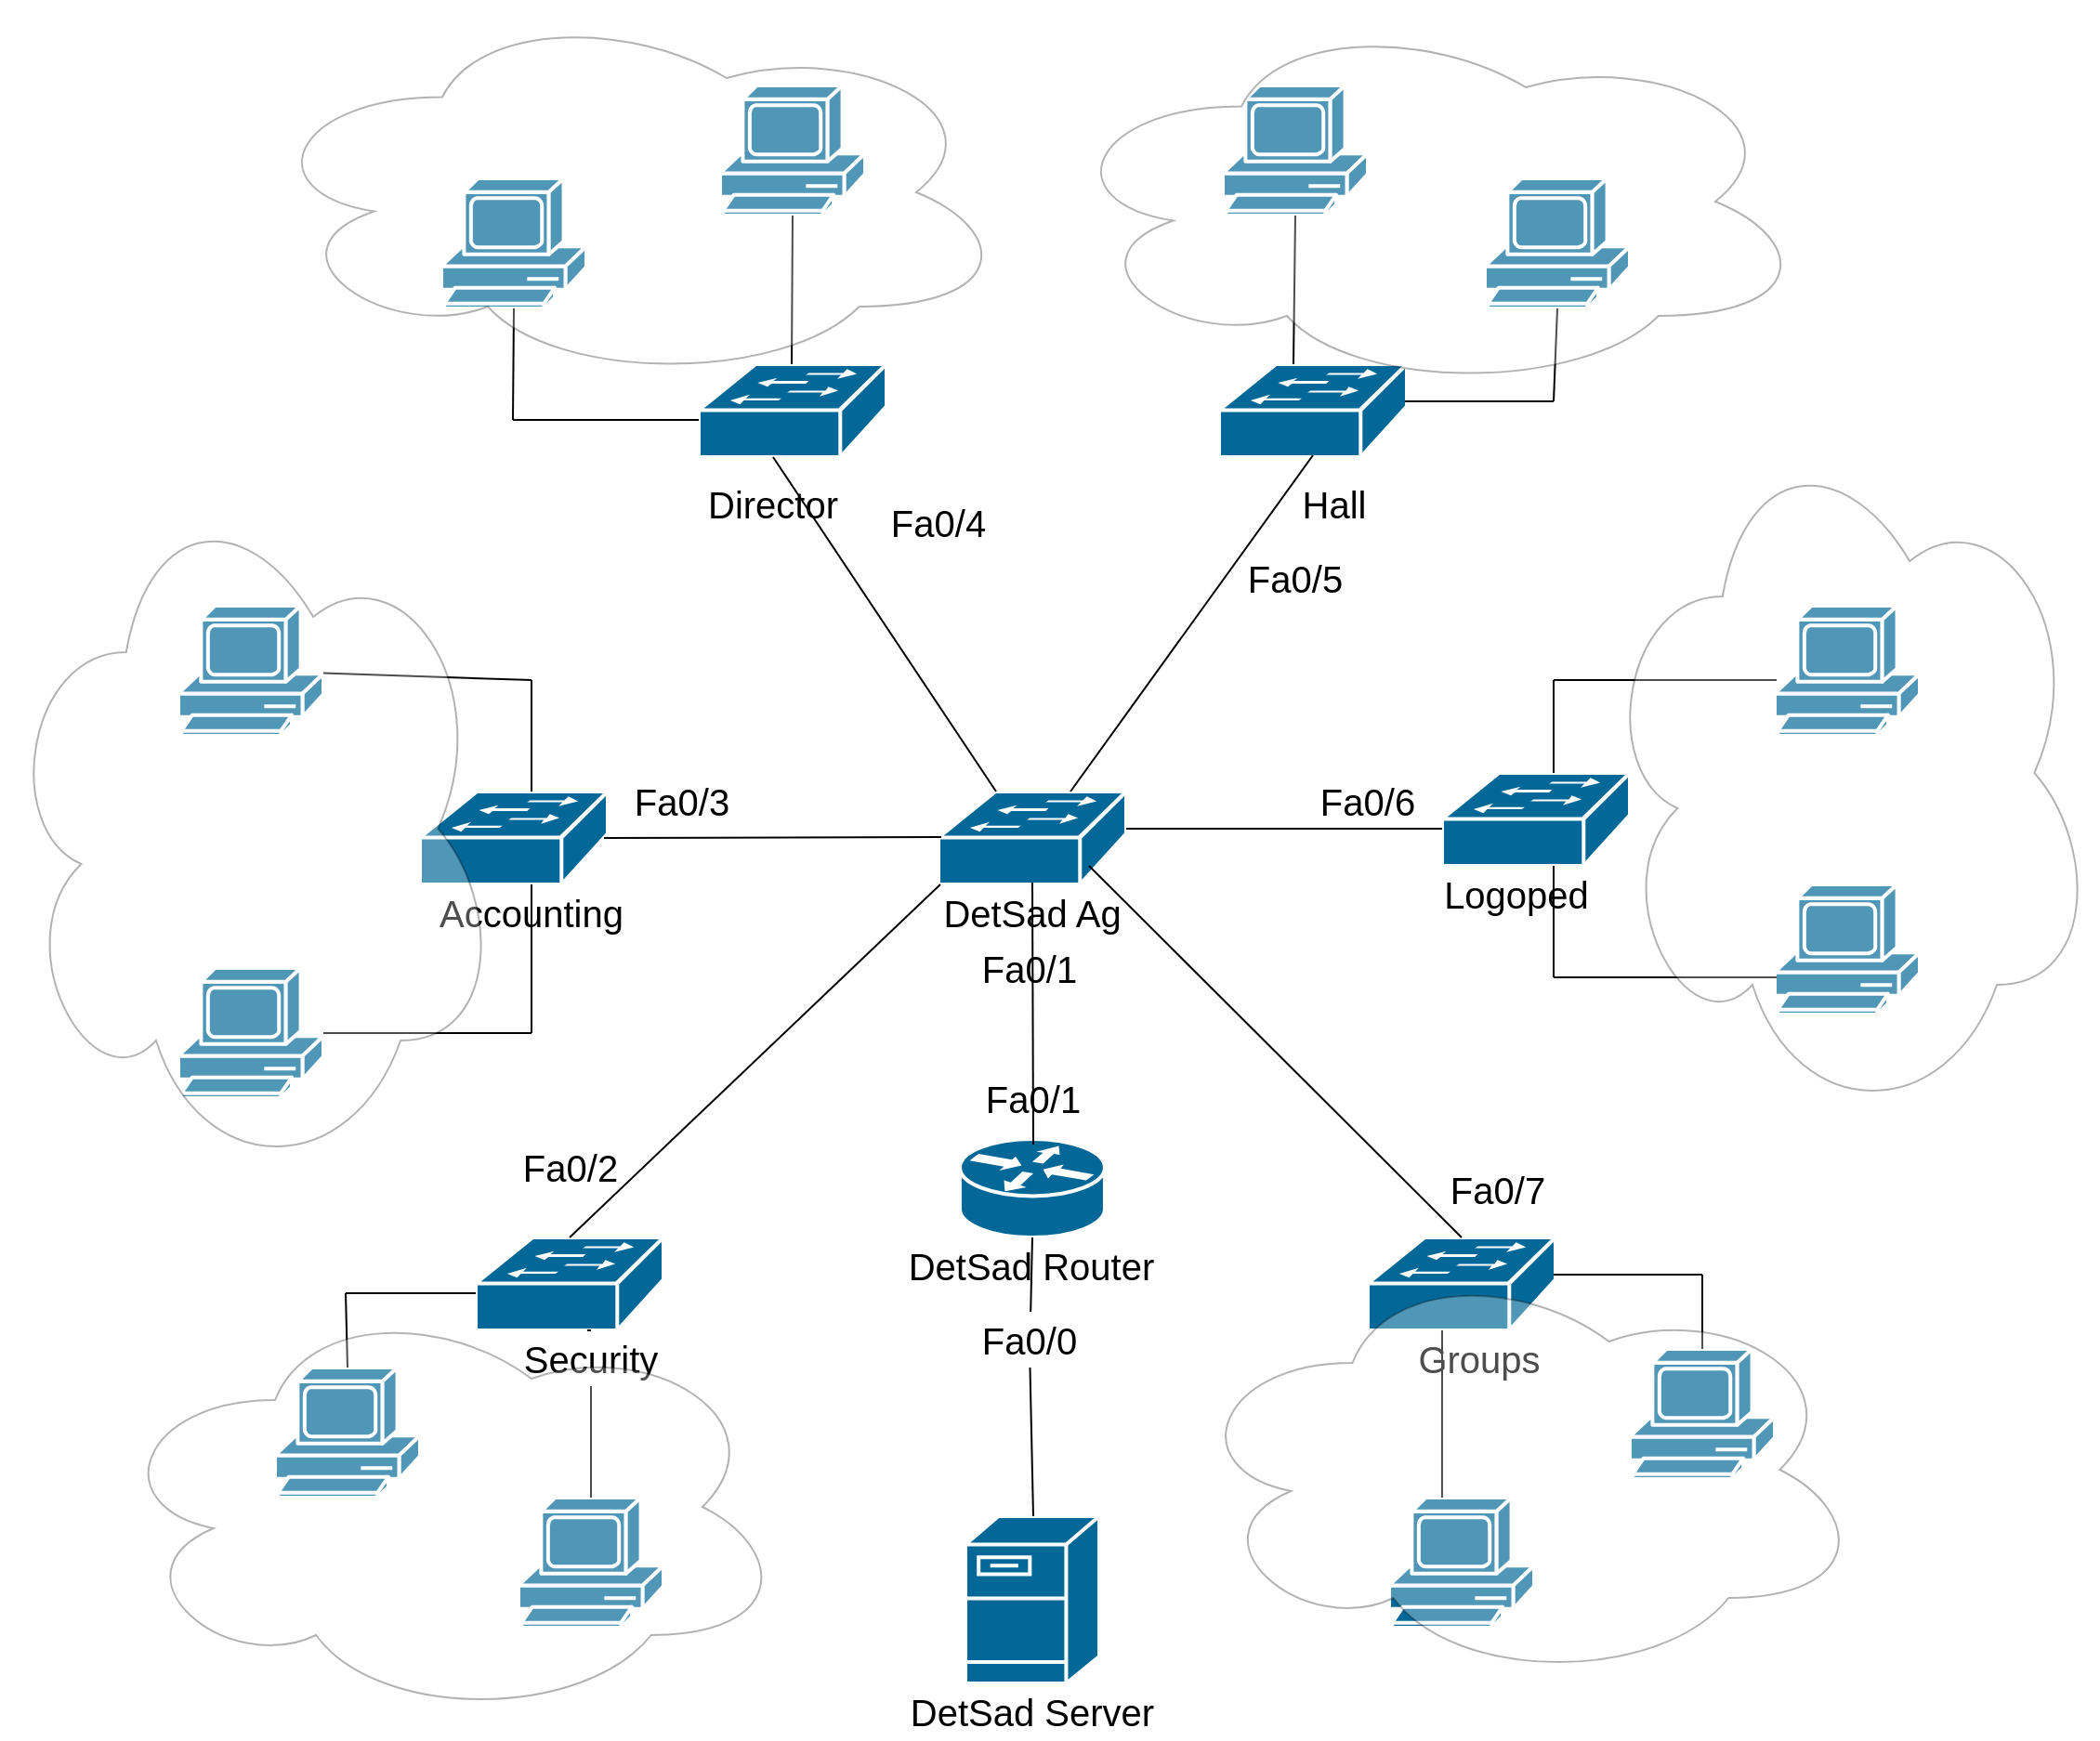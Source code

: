 <mxfile version="21.2.3" type="github">
  <diagram name="Страница 1" id="Q4vZ7_BcNyHFtSA7ve6T">
    <mxGraphModel dx="1794" dy="2741" grid="1" gridSize="10" guides="1" tooltips="1" connect="1" arrows="1" fold="1" page="1" pageScale="1" pageWidth="827" pageHeight="1169" math="0" shadow="0">
      <root>
        <mxCell id="0" />
        <mxCell id="1" parent="0" />
        <mxCell id="KTTXfjCneA62R9L2T980-1" value="" style="shape=mxgraph.cisco.routers.router;sketch=0;html=1;pointerEvents=1;dashed=0;fillColor=#036897;strokeColor=#ffffff;strokeWidth=2;verticalLabelPosition=bottom;verticalAlign=top;align=center;outlineConnect=0;" parent="1" vertex="1">
          <mxGeometry x="350.5" y="607" width="78" height="53" as="geometry" />
        </mxCell>
        <mxCell id="KTTXfjCneA62R9L2T980-3" value="" style="shape=mxgraph.cisco.servers.fileserver;sketch=0;html=1;pointerEvents=1;dashed=0;fillColor=#036897;strokeColor=#ffffff;strokeWidth=2;verticalLabelPosition=bottom;verticalAlign=top;align=center;outlineConnect=0;" parent="1" vertex="1">
          <mxGeometry x="353.5" y="810" width="72" height="90" as="geometry" />
        </mxCell>
        <mxCell id="KTTXfjCneA62R9L2T980-4" value="" style="shape=mxgraph.cisco.switches.workgroup_switch;sketch=0;html=1;pointerEvents=1;dashed=0;fillColor=#036897;strokeColor=#ffffff;strokeWidth=2;verticalLabelPosition=bottom;verticalAlign=top;align=center;outlineConnect=0;" parent="1" vertex="1">
          <mxGeometry x="339" y="420" width="101" height="50" as="geometry" />
        </mxCell>
        <mxCell id="KTTXfjCneA62R9L2T980-5" value="" style="shape=mxgraph.cisco.switches.workgroup_switch;sketch=0;html=1;pointerEvents=1;dashed=0;fillColor=#036897;strokeColor=#ffffff;strokeWidth=2;verticalLabelPosition=bottom;verticalAlign=top;align=center;outlineConnect=0;" parent="1" vertex="1">
          <mxGeometry x="210" y="190" width="101" height="50" as="geometry" />
        </mxCell>
        <mxCell id="KTTXfjCneA62R9L2T980-6" value="" style="shape=mxgraph.cisco.switches.workgroup_switch;sketch=0;html=1;pointerEvents=1;dashed=0;fillColor=#036897;strokeColor=#ffffff;strokeWidth=2;verticalLabelPosition=bottom;verticalAlign=top;align=center;outlineConnect=0;" parent="1" vertex="1">
          <mxGeometry x="490" y="190" width="101" height="50" as="geometry" />
        </mxCell>
        <mxCell id="KTTXfjCneA62R9L2T980-7" value="" style="shape=mxgraph.cisco.switches.workgroup_switch;sketch=0;html=1;pointerEvents=1;dashed=0;fillColor=#036897;strokeColor=#ffffff;strokeWidth=2;verticalLabelPosition=bottom;verticalAlign=top;align=center;outlineConnect=0;" parent="1" vertex="1">
          <mxGeometry x="60" y="420" width="101" height="50" as="geometry" />
        </mxCell>
        <mxCell id="KTTXfjCneA62R9L2T980-8" value="" style="shape=mxgraph.cisco.switches.workgroup_switch;sketch=0;html=1;pointerEvents=1;dashed=0;fillColor=#036897;strokeColor=#ffffff;strokeWidth=2;verticalLabelPosition=bottom;verticalAlign=top;align=center;outlineConnect=0;" parent="1" vertex="1">
          <mxGeometry x="610" y="410" width="101" height="50" as="geometry" />
        </mxCell>
        <mxCell id="KTTXfjCneA62R9L2T980-9" value="" style="shape=mxgraph.cisco.switches.workgroup_switch;sketch=0;html=1;pointerEvents=1;dashed=0;fillColor=#036897;strokeColor=#ffffff;strokeWidth=2;verticalLabelPosition=bottom;verticalAlign=top;align=center;outlineConnect=0;" parent="1" vertex="1">
          <mxGeometry x="90" y="660" width="101" height="50" as="geometry" />
        </mxCell>
        <mxCell id="KTTXfjCneA62R9L2T980-10" value="" style="shape=mxgraph.cisco.switches.workgroup_switch;sketch=0;html=1;pointerEvents=1;dashed=0;fillColor=#036897;strokeColor=#ffffff;strokeWidth=2;verticalLabelPosition=bottom;verticalAlign=top;align=center;outlineConnect=0;" parent="1" vertex="1">
          <mxGeometry x="570" y="660" width="101" height="50" as="geometry" />
        </mxCell>
        <mxCell id="KTTXfjCneA62R9L2T980-11" value="" style="endArrow=none;html=1;rounded=0;entryX=0.5;entryY=1;entryDx=0;entryDy=0;entryPerimeter=0;" parent="1" target="KTTXfjCneA62R9L2T980-1" edge="1" source="2mX1KwgKgMijoboRGVNq-32">
          <mxGeometry width="50" height="50" relative="1" as="geometry">
            <mxPoint x="390" y="810" as="sourcePoint" />
            <mxPoint x="440" y="760" as="targetPoint" />
          </mxGeometry>
        </mxCell>
        <mxCell id="KTTXfjCneA62R9L2T980-13" value="" style="endArrow=none;html=1;rounded=0;entryX=0.5;entryY=0.98;entryDx=0;entryDy=0;entryPerimeter=0;" parent="1" target="KTTXfjCneA62R9L2T980-4" edge="1">
          <mxGeometry width="50" height="50" relative="1" as="geometry">
            <mxPoint x="390" y="610" as="sourcePoint" />
            <mxPoint x="440" y="560" as="targetPoint" />
          </mxGeometry>
        </mxCell>
        <mxCell id="KTTXfjCneA62R9L2T980-14" value="" style="endArrow=none;html=1;rounded=0;exitX=0.5;exitY=0;exitDx=0;exitDy=0;exitPerimeter=0;" parent="1" source="KTTXfjCneA62R9L2T980-9" edge="1">
          <mxGeometry width="50" height="50" relative="1" as="geometry">
            <mxPoint x="290" y="520" as="sourcePoint" />
            <mxPoint x="340" y="470" as="targetPoint" />
          </mxGeometry>
        </mxCell>
        <mxCell id="KTTXfjCneA62R9L2T980-15" value="" style="endArrow=none;html=1;rounded=0;entryX=0.5;entryY=0;entryDx=0;entryDy=0;entryPerimeter=0;" parent="1" target="KTTXfjCneA62R9L2T980-10" edge="1">
          <mxGeometry width="50" height="50" relative="1" as="geometry">
            <mxPoint x="420" y="460" as="sourcePoint" />
            <mxPoint x="470" y="410" as="targetPoint" />
          </mxGeometry>
        </mxCell>
        <mxCell id="KTTXfjCneA62R9L2T980-16" value="" style="endArrow=none;html=1;rounded=0;exitX=0.98;exitY=0.5;exitDx=0;exitDy=0;exitPerimeter=0;" parent="1" source="KTTXfjCneA62R9L2T980-7" edge="1">
          <mxGeometry width="50" height="50" relative="1" as="geometry">
            <mxPoint x="180.5" y="444.5" as="sourcePoint" />
            <mxPoint x="340.5" y="444.5" as="targetPoint" />
          </mxGeometry>
        </mxCell>
        <mxCell id="KTTXfjCneA62R9L2T980-18" value="" style="endArrow=none;html=1;rounded=0;" parent="1" edge="1">
          <mxGeometry width="50" height="50" relative="1" as="geometry">
            <mxPoint x="440" y="440" as="sourcePoint" />
            <mxPoint x="610" y="440" as="targetPoint" />
          </mxGeometry>
        </mxCell>
        <mxCell id="KTTXfjCneA62R9L2T980-19" value="" style="endArrow=none;html=1;rounded=0;entryX=0.396;entryY=1;entryDx=0;entryDy=0;entryPerimeter=0;" parent="1" target="KTTXfjCneA62R9L2T980-5" edge="1">
          <mxGeometry width="50" height="50" relative="1" as="geometry">
            <mxPoint x="370" y="420" as="sourcePoint" />
            <mxPoint x="420" y="370" as="targetPoint" />
          </mxGeometry>
        </mxCell>
        <mxCell id="KTTXfjCneA62R9L2T980-20" value="" style="endArrow=none;html=1;rounded=0;entryX=0.5;entryY=0.98;entryDx=0;entryDy=0;entryPerimeter=0;" parent="1" target="KTTXfjCneA62R9L2T980-6" edge="1">
          <mxGeometry width="50" height="50" relative="1" as="geometry">
            <mxPoint x="410" y="420" as="sourcePoint" />
            <mxPoint x="460" y="370" as="targetPoint" />
          </mxGeometry>
        </mxCell>
        <mxCell id="KTTXfjCneA62R9L2T980-21" value="" style="shape=mxgraph.cisco.computers_and_peripherals.pc;sketch=0;html=1;pointerEvents=1;dashed=0;fillColor=#036897;strokeColor=#ffffff;strokeWidth=2;verticalLabelPosition=bottom;verticalAlign=top;align=center;outlineConnect=0;" parent="1" vertex="1">
          <mxGeometry x="71.5" y="90" width="78" height="70" as="geometry" />
        </mxCell>
        <mxCell id="KTTXfjCneA62R9L2T980-22" value="" style="shape=mxgraph.cisco.computers_and_peripherals.pc;sketch=0;html=1;pointerEvents=1;dashed=0;fillColor=#036897;strokeColor=#ffffff;strokeWidth=2;verticalLabelPosition=bottom;verticalAlign=top;align=center;outlineConnect=0;" parent="1" vertex="1">
          <mxGeometry x="221.5" y="40" width="78" height="70" as="geometry" />
        </mxCell>
        <mxCell id="KTTXfjCneA62R9L2T980-23" value="" style="shape=mxgraph.cisco.computers_and_peripherals.pc;sketch=0;html=1;pointerEvents=1;dashed=0;fillColor=#036897;strokeColor=#ffffff;strokeWidth=2;verticalLabelPosition=bottom;verticalAlign=top;align=center;outlineConnect=0;" parent="1" vertex="1">
          <mxGeometry x="492" y="40" width="78" height="70" as="geometry" />
        </mxCell>
        <mxCell id="KTTXfjCneA62R9L2T980-24" value="" style="shape=mxgraph.cisco.computers_and_peripherals.pc;sketch=0;html=1;pointerEvents=1;dashed=0;fillColor=#036897;strokeColor=#ffffff;strokeWidth=2;verticalLabelPosition=bottom;verticalAlign=top;align=center;outlineConnect=0;" parent="1" vertex="1">
          <mxGeometry x="633" y="90" width="78" height="70" as="geometry" />
        </mxCell>
        <mxCell id="KTTXfjCneA62R9L2T980-25" value="" style="shape=mxgraph.cisco.computers_and_peripherals.pc;sketch=0;html=1;pointerEvents=1;dashed=0;fillColor=#036897;strokeColor=#ffffff;strokeWidth=2;verticalLabelPosition=bottom;verticalAlign=top;align=center;outlineConnect=0;" parent="1" vertex="1">
          <mxGeometry x="-18" y="730" width="78" height="70" as="geometry" />
        </mxCell>
        <mxCell id="KTTXfjCneA62R9L2T980-26" value="" style="shape=mxgraph.cisco.computers_and_peripherals.pc;sketch=0;html=1;pointerEvents=1;dashed=0;fillColor=#036897;strokeColor=#ffffff;strokeWidth=2;verticalLabelPosition=bottom;verticalAlign=top;align=center;outlineConnect=0;" parent="1" vertex="1">
          <mxGeometry x="113" y="800" width="78" height="70" as="geometry" />
        </mxCell>
        <mxCell id="KTTXfjCneA62R9L2T980-27" value="" style="shape=mxgraph.cisco.computers_and_peripherals.pc;sketch=0;html=1;pointerEvents=1;dashed=0;fillColor=#036897;strokeColor=#ffffff;strokeWidth=2;verticalLabelPosition=bottom;verticalAlign=top;align=center;outlineConnect=0;" parent="1" vertex="1">
          <mxGeometry x="581.5" y="800" width="78" height="70" as="geometry" />
        </mxCell>
        <mxCell id="KTTXfjCneA62R9L2T980-28" value="" style="shape=mxgraph.cisco.computers_and_peripherals.pc;sketch=0;html=1;pointerEvents=1;dashed=0;fillColor=#036897;strokeColor=#ffffff;strokeWidth=2;verticalLabelPosition=bottom;verticalAlign=top;align=center;outlineConnect=0;" parent="1" vertex="1">
          <mxGeometry x="711" y="720" width="78" height="70" as="geometry" />
        </mxCell>
        <mxCell id="KTTXfjCneA62R9L2T980-30" value="" style="shape=mxgraph.cisco.computers_and_peripherals.pc;sketch=0;html=1;pointerEvents=1;dashed=0;fillColor=#036897;strokeColor=#ffffff;strokeWidth=2;verticalLabelPosition=bottom;verticalAlign=top;align=center;outlineConnect=0;" parent="1" vertex="1">
          <mxGeometry x="-70" y="515" width="78" height="70" as="geometry" />
        </mxCell>
        <mxCell id="KTTXfjCneA62R9L2T980-31" value="" style="shape=mxgraph.cisco.computers_and_peripherals.pc;sketch=0;html=1;pointerEvents=1;dashed=0;fillColor=#036897;strokeColor=#ffffff;strokeWidth=2;verticalLabelPosition=bottom;verticalAlign=top;align=center;outlineConnect=0;" parent="1" vertex="1">
          <mxGeometry x="789" y="320" width="78" height="70" as="geometry" />
        </mxCell>
        <mxCell id="KTTXfjCneA62R9L2T980-32" value="" style="shape=mxgraph.cisco.computers_and_peripherals.pc;sketch=0;html=1;pointerEvents=1;dashed=0;fillColor=#036897;strokeColor=#ffffff;strokeWidth=2;verticalLabelPosition=bottom;verticalAlign=top;align=center;outlineConnect=0;" parent="1" vertex="1">
          <mxGeometry x="789" y="470" width="78" height="70" as="geometry" />
        </mxCell>
        <mxCell id="KTTXfjCneA62R9L2T980-34" value="" style="endArrow=none;html=1;rounded=0;entryX=0.5;entryY=1;entryDx=0;entryDy=0;entryPerimeter=0;" parent="1" target="KTTXfjCneA62R9L2T980-22" edge="1">
          <mxGeometry width="50" height="50" relative="1" as="geometry">
            <mxPoint x="260" y="190" as="sourcePoint" />
            <mxPoint x="310" y="140" as="targetPoint" />
          </mxGeometry>
        </mxCell>
        <mxCell id="KTTXfjCneA62R9L2T980-35" value="" style="endArrow=none;html=1;rounded=0;" parent="1" edge="1">
          <mxGeometry width="50" height="50" relative="1" as="geometry">
            <mxPoint x="110" y="220" as="sourcePoint" />
            <mxPoint x="210" y="220" as="targetPoint" />
          </mxGeometry>
        </mxCell>
        <mxCell id="KTTXfjCneA62R9L2T980-36" value="" style="endArrow=none;html=1;rounded=0;entryX=0.5;entryY=1;entryDx=0;entryDy=0;entryPerimeter=0;" parent="1" target="KTTXfjCneA62R9L2T980-21" edge="1">
          <mxGeometry width="50" height="50" relative="1" as="geometry">
            <mxPoint x="110" y="220" as="sourcePoint" />
            <mxPoint x="40" y="130" as="targetPoint" />
          </mxGeometry>
        </mxCell>
        <mxCell id="KTTXfjCneA62R9L2T980-37" value="" style="endArrow=none;html=1;rounded=0;entryX=0.5;entryY=1;entryDx=0;entryDy=0;entryPerimeter=0;" parent="1" target="KTTXfjCneA62R9L2T980-23" edge="1">
          <mxGeometry width="50" height="50" relative="1" as="geometry">
            <mxPoint x="530" y="190" as="sourcePoint" />
            <mxPoint x="530" y="120" as="targetPoint" />
          </mxGeometry>
        </mxCell>
        <mxCell id="KTTXfjCneA62R9L2T980-39" value="" style="endArrow=none;html=1;rounded=0;" parent="1" edge="1">
          <mxGeometry width="50" height="50" relative="1" as="geometry">
            <mxPoint x="590" y="210" as="sourcePoint" />
            <mxPoint x="670" y="210" as="targetPoint" />
          </mxGeometry>
        </mxCell>
        <mxCell id="KTTXfjCneA62R9L2T980-43" value="" style="endArrow=none;html=1;rounded=0;entryX=0.5;entryY=1;entryDx=0;entryDy=0;entryPerimeter=0;" parent="1" target="KTTXfjCneA62R9L2T980-24" edge="1">
          <mxGeometry width="50" height="50" relative="1" as="geometry">
            <mxPoint x="670" y="210" as="sourcePoint" />
            <mxPoint x="670" y="170" as="targetPoint" />
          </mxGeometry>
        </mxCell>
        <mxCell id="KTTXfjCneA62R9L2T980-44" value="" style="endArrow=none;html=1;rounded=0;" parent="1" edge="1">
          <mxGeometry width="50" height="50" relative="1" as="geometry">
            <mxPoint x="120" y="420" as="sourcePoint" />
            <mxPoint x="120" y="360" as="targetPoint" />
          </mxGeometry>
        </mxCell>
        <mxCell id="KTTXfjCneA62R9L2T980-50" value="" style="shape=mxgraph.cisco.computers_and_peripherals.pc;sketch=0;html=1;pointerEvents=1;dashed=0;fillColor=#036897;strokeColor=#ffffff;strokeWidth=2;verticalLabelPosition=bottom;verticalAlign=top;align=center;outlineConnect=0;" parent="1" vertex="1">
          <mxGeometry x="-70" y="320" width="78" height="70" as="geometry" />
        </mxCell>
        <mxCell id="KTTXfjCneA62R9L2T980-51" value="" style="endArrow=none;html=1;rounded=0;" parent="1" source="KTTXfjCneA62R9L2T980-50" edge="1">
          <mxGeometry width="50" height="50" relative="1" as="geometry">
            <mxPoint x="20" y="360" as="sourcePoint" />
            <mxPoint x="120" y="360" as="targetPoint" />
          </mxGeometry>
        </mxCell>
        <mxCell id="KTTXfjCneA62R9L2T980-52" value="" style="endArrow=none;html=1;rounded=0;" parent="1" edge="1">
          <mxGeometry width="50" height="50" relative="1" as="geometry">
            <mxPoint x="120" y="550" as="sourcePoint" />
            <mxPoint x="120" y="470" as="targetPoint" />
          </mxGeometry>
        </mxCell>
        <mxCell id="KTTXfjCneA62R9L2T980-53" value="" style="endArrow=none;html=1;rounded=0;" parent="1" source="KTTXfjCneA62R9L2T980-30" edge="1">
          <mxGeometry width="50" height="50" relative="1" as="geometry">
            <mxPoint x="70" y="600" as="sourcePoint" />
            <mxPoint x="120" y="550" as="targetPoint" />
          </mxGeometry>
        </mxCell>
        <mxCell id="KTTXfjCneA62R9L2T980-54" value="" style="endArrow=none;html=1;rounded=0;" parent="1" edge="1">
          <mxGeometry width="50" height="50" relative="1" as="geometry">
            <mxPoint x="20" y="690" as="sourcePoint" />
            <mxPoint x="90" y="690" as="targetPoint" />
          </mxGeometry>
        </mxCell>
        <mxCell id="2mX1KwgKgMijoboRGVNq-1" value="" style="endArrow=none;html=1;rounded=0;exitX=0.5;exitY=0;exitDx=0;exitDy=0;exitPerimeter=0;" edge="1" parent="1" source="KTTXfjCneA62R9L2T980-25">
          <mxGeometry width="50" height="50" relative="1" as="geometry">
            <mxPoint x="-30" y="740" as="sourcePoint" />
            <mxPoint x="20" y="690" as="targetPoint" />
          </mxGeometry>
        </mxCell>
        <mxCell id="2mX1KwgKgMijoboRGVNq-2" value="" style="endArrow=none;html=1;rounded=0;exitX=0.5;exitY=0;exitDx=0;exitDy=0;exitPerimeter=0;" edge="1" parent="1" source="2mX1KwgKgMijoboRGVNq-14">
          <mxGeometry width="50" height="50" relative="1" as="geometry">
            <mxPoint x="100" y="760" as="sourcePoint" />
            <mxPoint x="150" y="710" as="targetPoint" />
          </mxGeometry>
        </mxCell>
        <mxCell id="2mX1KwgKgMijoboRGVNq-3" value="" style="endArrow=none;html=1;rounded=0;exitX=0.365;exitY=0;exitDx=0;exitDy=0;exitPerimeter=0;" edge="1" parent="1" source="KTTXfjCneA62R9L2T980-27">
          <mxGeometry width="50" height="50" relative="1" as="geometry">
            <mxPoint x="560" y="760" as="sourcePoint" />
            <mxPoint x="610" y="710" as="targetPoint" />
          </mxGeometry>
        </mxCell>
        <mxCell id="2mX1KwgKgMijoboRGVNq-4" value="" style="endArrow=none;html=1;rounded=0;" edge="1" parent="1">
          <mxGeometry width="50" height="50" relative="1" as="geometry">
            <mxPoint x="670" y="680" as="sourcePoint" />
            <mxPoint x="750" y="680" as="targetPoint" />
          </mxGeometry>
        </mxCell>
        <mxCell id="2mX1KwgKgMijoboRGVNq-5" value="" style="endArrow=none;html=1;rounded=0;entryX=0.5;entryY=0;entryDx=0;entryDy=0;entryPerimeter=0;" edge="1" parent="1" target="KTTXfjCneA62R9L2T980-28">
          <mxGeometry width="50" height="50" relative="1" as="geometry">
            <mxPoint x="750" y="680" as="sourcePoint" />
            <mxPoint x="800" y="630" as="targetPoint" />
          </mxGeometry>
        </mxCell>
        <mxCell id="2mX1KwgKgMijoboRGVNq-6" value="" style="endArrow=none;html=1;rounded=0;" edge="1" parent="1">
          <mxGeometry width="50" height="50" relative="1" as="geometry">
            <mxPoint x="670" y="410" as="sourcePoint" />
            <mxPoint x="670" y="360" as="targetPoint" />
          </mxGeometry>
        </mxCell>
        <mxCell id="2mX1KwgKgMijoboRGVNq-7" value="" style="endArrow=none;html=1;rounded=0;entryX=0.013;entryY=0.571;entryDx=0;entryDy=0;entryPerimeter=0;" edge="1" parent="1" target="KTTXfjCneA62R9L2T980-31">
          <mxGeometry width="50" height="50" relative="1" as="geometry">
            <mxPoint x="670" y="360" as="sourcePoint" />
            <mxPoint x="720" y="310" as="targetPoint" />
          </mxGeometry>
        </mxCell>
        <mxCell id="2mX1KwgKgMijoboRGVNq-8" value="" style="endArrow=none;html=1;rounded=0;" edge="1" parent="1">
          <mxGeometry width="50" height="50" relative="1" as="geometry">
            <mxPoint x="670" y="520" as="sourcePoint" />
            <mxPoint x="670" y="460" as="targetPoint" />
          </mxGeometry>
        </mxCell>
        <mxCell id="2mX1KwgKgMijoboRGVNq-9" value="" style="endArrow=none;html=1;rounded=0;entryX=0.013;entryY=0.714;entryDx=0;entryDy=0;entryPerimeter=0;" edge="1" parent="1" target="KTTXfjCneA62R9L2T980-32">
          <mxGeometry width="50" height="50" relative="1" as="geometry">
            <mxPoint x="670" y="520" as="sourcePoint" />
            <mxPoint x="720" y="470" as="targetPoint" />
          </mxGeometry>
        </mxCell>
        <mxCell id="2mX1KwgKgMijoboRGVNq-10" value="&lt;font style=&quot;font-size: 20px;&quot;&gt;DetSad Server&lt;/font&gt;" style="text;html=1;strokeColor=none;fillColor=none;align=center;verticalAlign=middle;whiteSpace=wrap;rounded=0;" vertex="1" parent="1">
          <mxGeometry x="309.25" y="900" width="160.5" height="30" as="geometry" />
        </mxCell>
        <mxCell id="2mX1KwgKgMijoboRGVNq-11" value="&lt;font style=&quot;font-size: 20px;&quot;&gt;DetSad Router&lt;/font&gt;" style="text;html=1;strokeColor=none;fillColor=none;align=center;verticalAlign=middle;whiteSpace=wrap;rounded=0;" vertex="1" parent="1">
          <mxGeometry x="299.5" y="660" width="177.5" height="30" as="geometry" />
        </mxCell>
        <mxCell id="2mX1KwgKgMijoboRGVNq-12" value="&lt;font style=&quot;font-size: 20px;&quot;&gt;DetSad Ag&lt;/font&gt;" style="text;html=1;strokeColor=none;fillColor=none;align=center;verticalAlign=middle;whiteSpace=wrap;rounded=0;" vertex="1" parent="1">
          <mxGeometry x="339" y="470" width="101" height="30" as="geometry" />
        </mxCell>
        <mxCell id="2mX1KwgKgMijoboRGVNq-13" value="&lt;span style=&quot;font-size: 20px;&quot;&gt;Accounting&lt;/span&gt;" style="text;html=1;strokeColor=none;fillColor=none;align=center;verticalAlign=middle;whiteSpace=wrap;rounded=0;" vertex="1" parent="1">
          <mxGeometry x="89.5" y="470" width="60" height="30" as="geometry" />
        </mxCell>
        <mxCell id="2mX1KwgKgMijoboRGVNq-16" value="" style="endArrow=none;html=1;rounded=0;exitX=0.5;exitY=0;exitDx=0;exitDy=0;exitPerimeter=0;" edge="1" parent="1" source="KTTXfjCneA62R9L2T980-26" target="2mX1KwgKgMijoboRGVNq-14">
          <mxGeometry width="50" height="50" relative="1" as="geometry">
            <mxPoint x="152" y="800" as="sourcePoint" />
            <mxPoint x="150" y="710" as="targetPoint" />
          </mxGeometry>
        </mxCell>
        <mxCell id="2mX1KwgKgMijoboRGVNq-14" value="&lt;span style=&quot;font-size: 20px;&quot;&gt;Security&lt;/span&gt;" style="text;html=1;strokeColor=none;fillColor=none;align=center;verticalAlign=middle;whiteSpace=wrap;rounded=0;" vertex="1" parent="1">
          <mxGeometry x="122" y="710" width="60" height="30" as="geometry" />
        </mxCell>
        <mxCell id="2mX1KwgKgMijoboRGVNq-17" value="&lt;span style=&quot;font-size: 20px;&quot;&gt;Director&lt;/span&gt;" style="text;html=1;strokeColor=none;fillColor=none;align=center;verticalAlign=middle;whiteSpace=wrap;rounded=0;" vertex="1" parent="1">
          <mxGeometry x="220" y="250" width="60" height="30" as="geometry" />
        </mxCell>
        <mxCell id="2mX1KwgKgMijoboRGVNq-22" value="&lt;span style=&quot;font-size: 20px;&quot;&gt;Hall&lt;/span&gt;" style="text;html=1;strokeColor=none;fillColor=none;align=center;verticalAlign=middle;whiteSpace=wrap;rounded=0;" vertex="1" parent="1">
          <mxGeometry x="521.5" y="250" width="60" height="30" as="geometry" />
        </mxCell>
        <mxCell id="2mX1KwgKgMijoboRGVNq-24" value="&lt;span style=&quot;font-size: 20px;&quot;&gt;Logoped&lt;/span&gt;" style="text;html=1;strokeColor=none;fillColor=none;align=center;verticalAlign=middle;whiteSpace=wrap;rounded=0;" vertex="1" parent="1">
          <mxGeometry x="620" y="460" width="60" height="30" as="geometry" />
        </mxCell>
        <mxCell id="2mX1KwgKgMijoboRGVNq-25" value="&lt;span style=&quot;font-size: 20px;&quot;&gt;Groups&lt;/span&gt;" style="text;html=1;strokeColor=none;fillColor=none;align=center;verticalAlign=middle;whiteSpace=wrap;rounded=0;" vertex="1" parent="1">
          <mxGeometry x="599.5" y="710" width="60" height="30" as="geometry" />
        </mxCell>
        <mxCell id="2mX1KwgKgMijoboRGVNq-26" value="" style="ellipse;shape=cloud;whiteSpace=wrap;html=1;opacity=30;" vertex="1" parent="1">
          <mxGeometry x="-30" y="-5" width="408" height="205" as="geometry" />
        </mxCell>
        <mxCell id="2mX1KwgKgMijoboRGVNq-27" value="" style="ellipse;shape=cloud;whiteSpace=wrap;html=1;opacity=30;" vertex="1" parent="1">
          <mxGeometry x="400" width="408" height="205" as="geometry" />
        </mxCell>
        <mxCell id="2mX1KwgKgMijoboRGVNq-28" value="" style="ellipse;shape=cloud;whiteSpace=wrap;html=1;opacity=30;" vertex="1" parent="1">
          <mxGeometry x="-165.25" y="250" width="268.5" height="380" as="geometry" />
        </mxCell>
        <mxCell id="2mX1KwgKgMijoboRGVNq-29" value="" style="ellipse;shape=cloud;whiteSpace=wrap;html=1;opacity=30;" vertex="1" parent="1">
          <mxGeometry x="693.75" y="220" width="268.5" height="380" as="geometry" />
        </mxCell>
        <mxCell id="2mX1KwgKgMijoboRGVNq-30" value="" style="ellipse;shape=cloud;whiteSpace=wrap;html=1;opacity=30;" vertex="1" parent="1">
          <mxGeometry x="-110" y="690" width="368" height="230" as="geometry" />
        </mxCell>
        <mxCell id="2mX1KwgKgMijoboRGVNq-31" value="" style="ellipse;shape=cloud;whiteSpace=wrap;html=1;opacity=30;" vertex="1" parent="1">
          <mxGeometry x="469.75" y="670" width="368" height="230" as="geometry" />
        </mxCell>
        <mxCell id="2mX1KwgKgMijoboRGVNq-33" value="" style="endArrow=none;html=1;rounded=0;entryX=0.5;entryY=1;entryDx=0;entryDy=0;entryPerimeter=0;" edge="1" parent="1" target="2mX1KwgKgMijoboRGVNq-32">
          <mxGeometry width="50" height="50" relative="1" as="geometry">
            <mxPoint x="390" y="810" as="sourcePoint" />
            <mxPoint x="390" y="660" as="targetPoint" />
          </mxGeometry>
        </mxCell>
        <mxCell id="2mX1KwgKgMijoboRGVNq-32" value="&lt;font style=&quot;font-size: 20px;&quot;&gt;Fa0/0&lt;/font&gt;" style="text;html=1;strokeColor=none;fillColor=none;align=center;verticalAlign=middle;whiteSpace=wrap;rounded=0;" vertex="1" parent="1">
          <mxGeometry x="358.25" y="700" width="60" height="30" as="geometry" />
        </mxCell>
        <mxCell id="2mX1KwgKgMijoboRGVNq-35" value="&lt;font style=&quot;font-size: 20px;&quot;&gt;Fa0/1&lt;/font&gt;" style="text;html=1;strokeColor=none;fillColor=none;align=center;verticalAlign=middle;whiteSpace=wrap;rounded=0;" vertex="1" parent="1">
          <mxGeometry x="358.25" y="500" width="60" height="30" as="geometry" />
        </mxCell>
        <mxCell id="2mX1KwgKgMijoboRGVNq-36" value="&lt;font style=&quot;font-size: 20px;&quot;&gt;Fa0/1&lt;/font&gt;" style="text;html=1;strokeColor=none;fillColor=none;align=center;verticalAlign=middle;whiteSpace=wrap;rounded=0;" vertex="1" parent="1">
          <mxGeometry x="359.5" y="570" width="60" height="30" as="geometry" />
        </mxCell>
        <mxCell id="2mX1KwgKgMijoboRGVNq-39" value="&lt;font style=&quot;font-size: 20px;&quot;&gt;Fa0/2&lt;/font&gt;" style="text;html=1;strokeColor=none;fillColor=none;align=center;verticalAlign=middle;whiteSpace=wrap;rounded=0;" vertex="1" parent="1">
          <mxGeometry x="110.5" y="607" width="60" height="30" as="geometry" />
        </mxCell>
        <mxCell id="2mX1KwgKgMijoboRGVNq-40" value="&lt;font style=&quot;font-size: 20px;&quot;&gt;Fa0/3&lt;/font&gt;" style="text;html=1;strokeColor=none;fillColor=none;align=center;verticalAlign=middle;whiteSpace=wrap;rounded=0;" vertex="1" parent="1">
          <mxGeometry x="170.5" y="410" width="60" height="30" as="geometry" />
        </mxCell>
        <mxCell id="2mX1KwgKgMijoboRGVNq-41" value="&lt;font style=&quot;font-size: 20px;&quot;&gt;Fa0/4&lt;/font&gt;" style="text;html=1;strokeColor=none;fillColor=none;align=center;verticalAlign=middle;whiteSpace=wrap;rounded=0;" vertex="1" parent="1">
          <mxGeometry x="309.25" y="260" width="60" height="30" as="geometry" />
        </mxCell>
        <mxCell id="2mX1KwgKgMijoboRGVNq-42" value="&lt;font style=&quot;font-size: 20px;&quot;&gt;Fa0/5&lt;/font&gt;" style="text;html=1;strokeColor=none;fillColor=none;align=center;verticalAlign=middle;whiteSpace=wrap;rounded=0;" vertex="1" parent="1">
          <mxGeometry x="501" y="290" width="60" height="30" as="geometry" />
        </mxCell>
        <mxCell id="2mX1KwgKgMijoboRGVNq-43" value="&lt;font style=&quot;font-size: 20px;&quot;&gt;Fa0/6&lt;/font&gt;" style="text;html=1;strokeColor=none;fillColor=none;align=center;verticalAlign=middle;whiteSpace=wrap;rounded=0;" vertex="1" parent="1">
          <mxGeometry x="539.5" y="410" width="60" height="30" as="geometry" />
        </mxCell>
        <mxCell id="2mX1KwgKgMijoboRGVNq-44" value="&lt;font style=&quot;font-size: 20px;&quot;&gt;Fa0/7&lt;/font&gt;" style="text;html=1;strokeColor=none;fillColor=none;align=center;verticalAlign=middle;whiteSpace=wrap;rounded=0;" vertex="1" parent="1">
          <mxGeometry x="610" y="618.5" width="60" height="30" as="geometry" />
        </mxCell>
      </root>
    </mxGraphModel>
  </diagram>
</mxfile>
